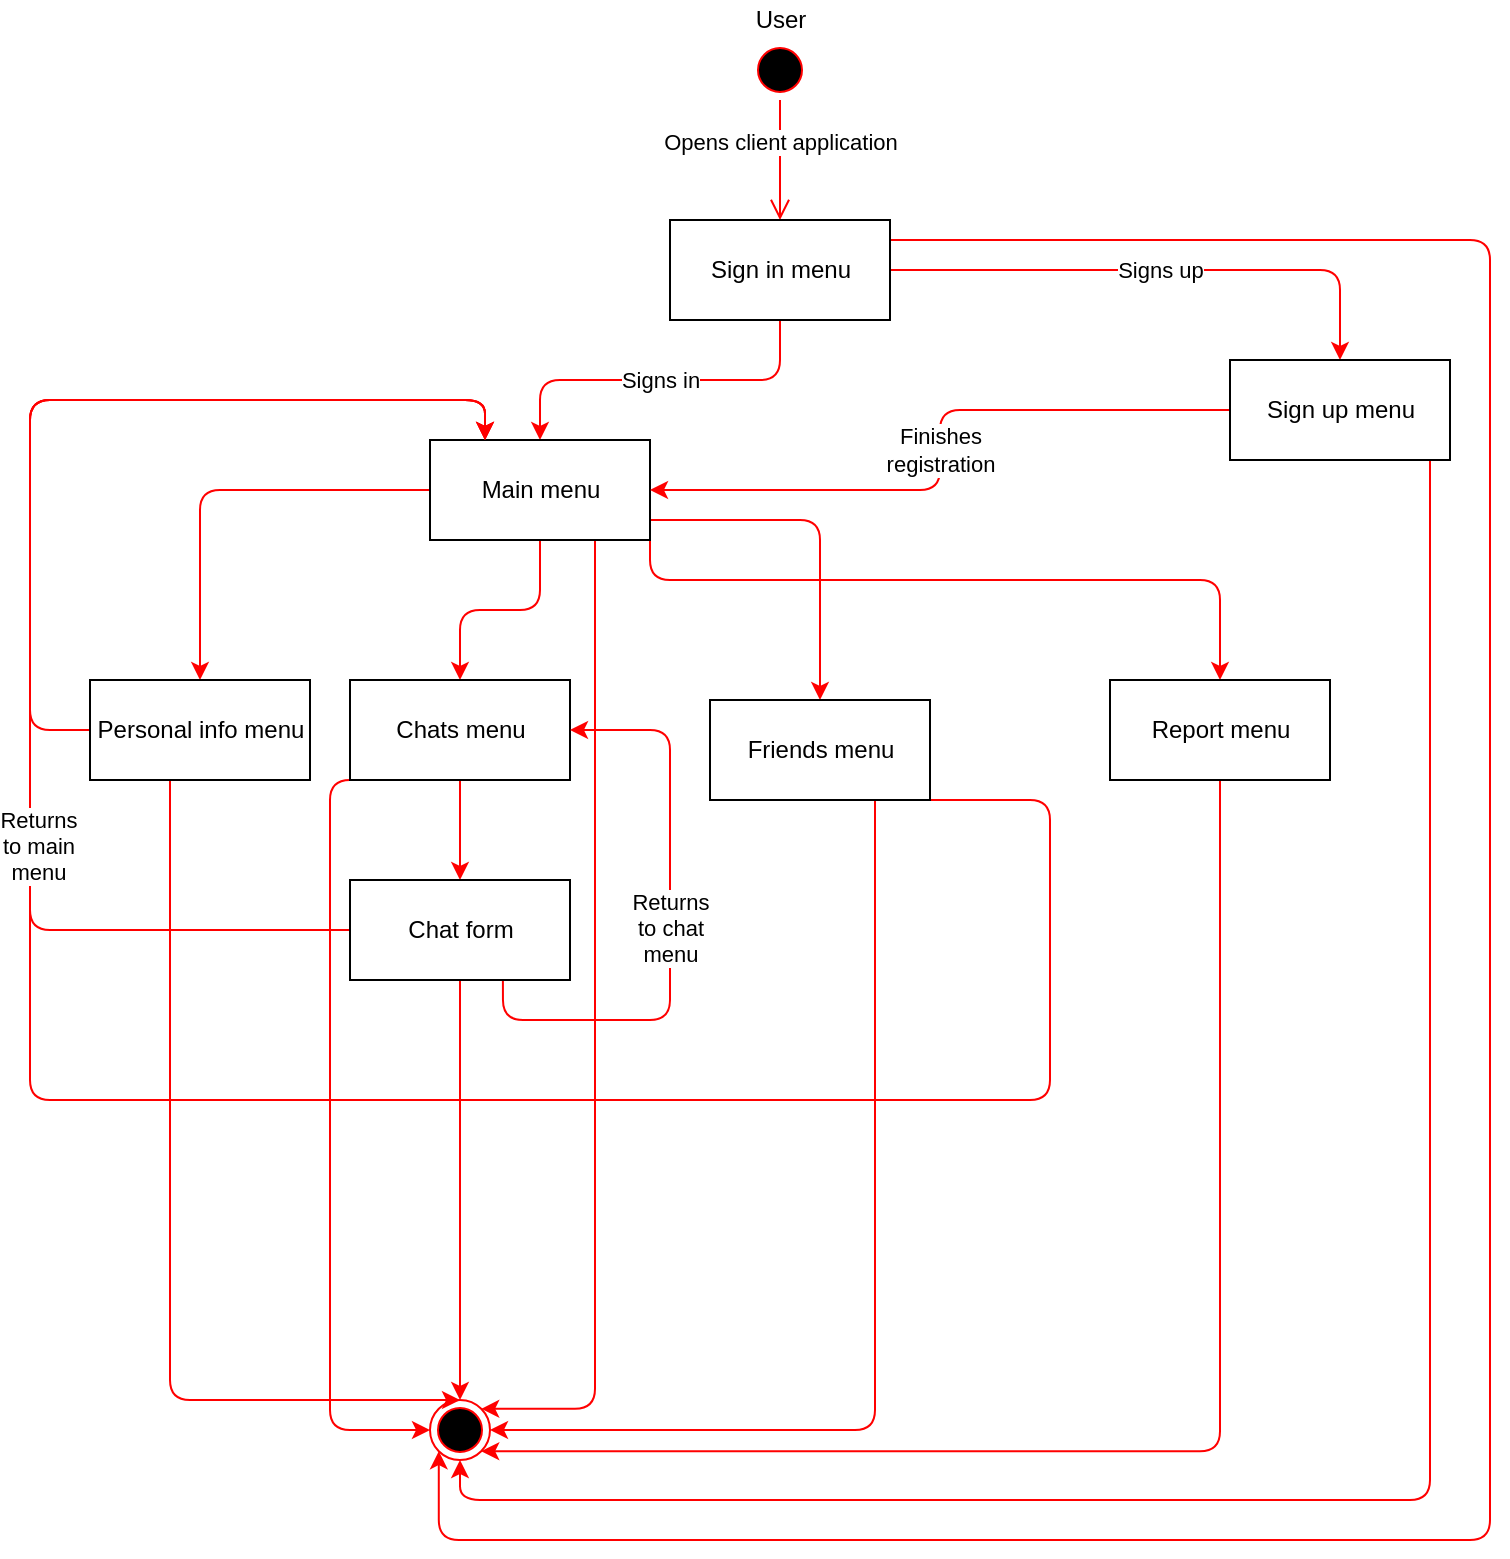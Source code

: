 <mxfile version="14.3.0" type="device"><diagram id="gvZev0ArGHIfl_GyDiCA" name="Страница 1"><mxGraphModel dx="813" dy="483" grid="1" gridSize="10" guides="1" tooltips="1" connect="1" arrows="1" fold="1" page="1" pageScale="1" pageWidth="827" pageHeight="1169" math="0" shadow="0"><root><mxCell id="0"/><mxCell id="1" parent="0"/><mxCell id="9EGe9Mkf0UP2s0_SmvTm-3" value="Opens client application" style="edgeStyle=orthogonalEdgeStyle;html=1;verticalAlign=bottom;endArrow=open;endSize=8;strokeColor=#ff0000;entryX=0.5;entryY=0;entryDx=0;entryDy=0;" parent="1" source="9EGe9Mkf0UP2s0_SmvTm-2" target="9EGe9Mkf0UP2s0_SmvTm-7" edge="1"><mxGeometry relative="1" as="geometry"><mxPoint x="435" y="130" as="targetPoint"/></mxGeometry></mxCell><mxCell id="9EGe9Mkf0UP2s0_SmvTm-6" value="" style="group" parent="1" vertex="1" connectable="0"><mxGeometry x="415" y="20" width="40" height="50" as="geometry"/></mxCell><mxCell id="9EGe9Mkf0UP2s0_SmvTm-2" value="" style="ellipse;html=1;shape=startState;fillColor=#000000;strokeColor=#ff0000;" parent="9EGe9Mkf0UP2s0_SmvTm-6" vertex="1"><mxGeometry x="5" y="20" width="30" height="30" as="geometry"/></mxCell><mxCell id="9EGe9Mkf0UP2s0_SmvTm-5" value="User" style="text;html=1;align=center;verticalAlign=middle;resizable=0;points=[];autosize=1;" parent="9EGe9Mkf0UP2s0_SmvTm-6" vertex="1"><mxGeometry width="40" height="20" as="geometry"/></mxCell><mxCell id="9EGe9Mkf0UP2s0_SmvTm-16" value="Signs in" style="edgeStyle=orthogonalEdgeStyle;rounded=1;orthogonalLoop=1;jettySize=auto;html=1;entryX=0.5;entryY=0;entryDx=0;entryDy=0;strokeColor=#FF0000;exitX=0.5;exitY=1;exitDx=0;exitDy=0;" parent="1" source="9EGe9Mkf0UP2s0_SmvTm-7" target="9EGe9Mkf0UP2s0_SmvTm-8" edge="1"><mxGeometry relative="1" as="geometry"/></mxCell><mxCell id="9EGe9Mkf0UP2s0_SmvTm-17" value="Signs up" style="edgeStyle=orthogonalEdgeStyle;rounded=1;orthogonalLoop=1;jettySize=auto;html=1;entryX=0.5;entryY=0;entryDx=0;entryDy=0;strokeColor=#FF0000;" parent="1" source="9EGe9Mkf0UP2s0_SmvTm-7" target="9EGe9Mkf0UP2s0_SmvTm-13" edge="1"><mxGeometry relative="1" as="geometry"/></mxCell><mxCell id="9EGe9Mkf0UP2s0_SmvTm-41" style="edgeStyle=orthogonalEdgeStyle;rounded=1;orthogonalLoop=1;jettySize=auto;html=1;entryX=0;entryY=1;entryDx=0;entryDy=0;strokeColor=#FF0000;" parent="1" source="9EGe9Mkf0UP2s0_SmvTm-7" target="9EGe9Mkf0UP2s0_SmvTm-34" edge="1"><mxGeometry relative="1" as="geometry"><Array as="points"><mxPoint x="790" y="140"/><mxPoint x="790" y="790"/><mxPoint x="264" y="790"/></Array></mxGeometry></mxCell><mxCell id="9EGe9Mkf0UP2s0_SmvTm-7" value="Sign in menu" style="html=1;" parent="1" vertex="1"><mxGeometry x="380" y="130" width="110" height="50" as="geometry"/></mxCell><mxCell id="9EGe9Mkf0UP2s0_SmvTm-20" value="" style="edgeStyle=orthogonalEdgeStyle;rounded=1;orthogonalLoop=1;jettySize=auto;html=1;entryX=0.5;entryY=0;entryDx=0;entryDy=0;strokeColor=#FF0000;" parent="1" source="9EGe9Mkf0UP2s0_SmvTm-8" target="9EGe9Mkf0UP2s0_SmvTm-19" edge="1"><mxGeometry relative="1" as="geometry"/></mxCell><mxCell id="9EGe9Mkf0UP2s0_SmvTm-22" value="" style="edgeStyle=orthogonalEdgeStyle;rounded=1;orthogonalLoop=1;jettySize=auto;html=1;entryX=0.5;entryY=0;entryDx=0;entryDy=0;strokeColor=#FF0000;" parent="1" source="9EGe9Mkf0UP2s0_SmvTm-8" target="9EGe9Mkf0UP2s0_SmvTm-21" edge="1"><mxGeometry relative="1" as="geometry"/></mxCell><mxCell id="9EGe9Mkf0UP2s0_SmvTm-24" style="edgeStyle=orthogonalEdgeStyle;rounded=1;orthogonalLoop=1;jettySize=auto;html=1;entryX=0.5;entryY=0;entryDx=0;entryDy=0;strokeColor=#FF0000;" parent="1" source="9EGe9Mkf0UP2s0_SmvTm-8" target="9EGe9Mkf0UP2s0_SmvTm-23" edge="1"><mxGeometry relative="1" as="geometry"><Array as="points"><mxPoint x="455" y="280"/></Array></mxGeometry></mxCell><mxCell id="9EGe9Mkf0UP2s0_SmvTm-39" style="edgeStyle=orthogonalEdgeStyle;rounded=1;orthogonalLoop=1;jettySize=auto;html=1;exitX=0.75;exitY=1;exitDx=0;exitDy=0;entryX=1;entryY=0;entryDx=0;entryDy=0;strokeColor=#FF0000;" parent="1" source="9EGe9Mkf0UP2s0_SmvTm-8" target="9EGe9Mkf0UP2s0_SmvTm-34" edge="1"><mxGeometry relative="1" as="geometry"><Array as="points"><mxPoint x="343" y="724"/></Array></mxGeometry></mxCell><mxCell id="VjMzktWvz9lo3pXzCSnI-2" style="edgeStyle=orthogonalEdgeStyle;rounded=1;orthogonalLoop=1;jettySize=auto;html=1;entryX=0.5;entryY=0;entryDx=0;entryDy=0;strokeColor=#FF0000;exitX=1;exitY=1;exitDx=0;exitDy=0;" parent="1" source="9EGe9Mkf0UP2s0_SmvTm-8" target="VjMzktWvz9lo3pXzCSnI-1" edge="1"><mxGeometry relative="1" as="geometry"><Array as="points"><mxPoint x="370" y="310"/><mxPoint x="655" y="310"/></Array></mxGeometry></mxCell><mxCell id="9EGe9Mkf0UP2s0_SmvTm-8" value="Main menu" style="html=1;" parent="1" vertex="1"><mxGeometry x="260" y="240" width="110" height="50" as="geometry"/></mxCell><mxCell id="9EGe9Mkf0UP2s0_SmvTm-18" value="Finishes&lt;br&gt;registration" style="edgeStyle=orthogonalEdgeStyle;rounded=1;orthogonalLoop=1;jettySize=auto;html=1;strokeColor=#FF0000;" parent="1" source="9EGe9Mkf0UP2s0_SmvTm-13" target="9EGe9Mkf0UP2s0_SmvTm-8" edge="1"><mxGeometry relative="1" as="geometry"/></mxCell><mxCell id="9EGe9Mkf0UP2s0_SmvTm-40" style="edgeStyle=orthogonalEdgeStyle;rounded=1;orthogonalLoop=1;jettySize=auto;html=1;entryX=0.5;entryY=1;entryDx=0;entryDy=0;strokeColor=#FF0000;" parent="1" source="9EGe9Mkf0UP2s0_SmvTm-13" target="9EGe9Mkf0UP2s0_SmvTm-34" edge="1"><mxGeometry relative="1" as="geometry"><Array as="points"><mxPoint x="760" y="770"/><mxPoint x="275" y="770"/></Array></mxGeometry></mxCell><mxCell id="9EGe9Mkf0UP2s0_SmvTm-13" value="Sign up menu" style="html=1;" parent="1" vertex="1"><mxGeometry x="660" y="200" width="110" height="50" as="geometry"/></mxCell><mxCell id="9EGe9Mkf0UP2s0_SmvTm-29" style="edgeStyle=orthogonalEdgeStyle;rounded=1;orthogonalLoop=1;jettySize=auto;html=1;entryX=0.25;entryY=0;entryDx=0;entryDy=0;strokeColor=#FF0000;" parent="1" source="9EGe9Mkf0UP2s0_SmvTm-19" target="9EGe9Mkf0UP2s0_SmvTm-8" edge="1"><mxGeometry relative="1" as="geometry"><Array as="points"><mxPoint x="60" y="385"/><mxPoint x="60" y="220"/><mxPoint x="288" y="220"/></Array></mxGeometry></mxCell><mxCell id="9EGe9Mkf0UP2s0_SmvTm-35" style="edgeStyle=orthogonalEdgeStyle;rounded=1;orthogonalLoop=1;jettySize=auto;html=1;entryX=0.5;entryY=0;entryDx=0;entryDy=0;strokeColor=#FF0000;" parent="1" source="9EGe9Mkf0UP2s0_SmvTm-19" target="9EGe9Mkf0UP2s0_SmvTm-34" edge="1"><mxGeometry relative="1" as="geometry"><Array as="points"><mxPoint x="130" y="720"/></Array></mxGeometry></mxCell><mxCell id="9EGe9Mkf0UP2s0_SmvTm-19" value="Personal info menu" style="html=1;" parent="1" vertex="1"><mxGeometry x="90" y="360" width="110" height="50" as="geometry"/></mxCell><mxCell id="9EGe9Mkf0UP2s0_SmvTm-26" style="edgeStyle=orthogonalEdgeStyle;rounded=1;orthogonalLoop=1;jettySize=auto;html=1;entryX=0.5;entryY=0;entryDx=0;entryDy=0;strokeColor=#FF0000;" parent="1" source="9EGe9Mkf0UP2s0_SmvTm-21" target="9EGe9Mkf0UP2s0_SmvTm-25" edge="1"><mxGeometry relative="1" as="geometry"/></mxCell><mxCell id="9EGe9Mkf0UP2s0_SmvTm-37" style="edgeStyle=orthogonalEdgeStyle;rounded=1;orthogonalLoop=1;jettySize=auto;html=1;exitX=0.25;exitY=1;exitDx=0;exitDy=0;entryX=0;entryY=0.5;entryDx=0;entryDy=0;strokeColor=#FF0000;" parent="1" source="9EGe9Mkf0UP2s0_SmvTm-21" target="9EGe9Mkf0UP2s0_SmvTm-34" edge="1"><mxGeometry relative="1" as="geometry"><Array as="points"><mxPoint x="210" y="410"/><mxPoint x="210" y="735"/></Array></mxGeometry></mxCell><mxCell id="9EGe9Mkf0UP2s0_SmvTm-21" value="Chats menu" style="html=1;" parent="1" vertex="1"><mxGeometry x="220" y="360" width="110" height="50" as="geometry"/></mxCell><mxCell id="9EGe9Mkf0UP2s0_SmvTm-31" style="edgeStyle=orthogonalEdgeStyle;rounded=1;orthogonalLoop=1;jettySize=auto;html=1;entryX=0.25;entryY=0;entryDx=0;entryDy=0;strokeColor=#FF0000;exitX=1;exitY=1;exitDx=0;exitDy=0;" parent="1" source="9EGe9Mkf0UP2s0_SmvTm-23" target="9EGe9Mkf0UP2s0_SmvTm-8" edge="1"><mxGeometry relative="1" as="geometry"><Array as="points"><mxPoint x="570" y="570"/><mxPoint x="60" y="570"/><mxPoint x="60" y="220"/><mxPoint x="288" y="220"/></Array></mxGeometry></mxCell><mxCell id="9EGe9Mkf0UP2s0_SmvTm-38" style="edgeStyle=orthogonalEdgeStyle;rounded=1;orthogonalLoop=1;jettySize=auto;html=1;exitX=0.75;exitY=1;exitDx=0;exitDy=0;entryX=1;entryY=0.5;entryDx=0;entryDy=0;strokeColor=#FF0000;" parent="1" source="9EGe9Mkf0UP2s0_SmvTm-23" target="9EGe9Mkf0UP2s0_SmvTm-34" edge="1"><mxGeometry relative="1" as="geometry"/></mxCell><mxCell id="9EGe9Mkf0UP2s0_SmvTm-23" value="Friends menu" style="html=1;" parent="1" vertex="1"><mxGeometry x="400" y="370" width="110" height="50" as="geometry"/></mxCell><mxCell id="9EGe9Mkf0UP2s0_SmvTm-28" value="Returns&lt;br&gt;to chat&lt;br&gt;menu" style="edgeStyle=orthogonalEdgeStyle;rounded=1;orthogonalLoop=1;jettySize=auto;html=1;entryX=1;entryY=0.5;entryDx=0;entryDy=0;strokeColor=#FF0000;exitX=0.695;exitY=1;exitDx=0;exitDy=0;exitPerimeter=0;" parent="1" source="9EGe9Mkf0UP2s0_SmvTm-25" target="9EGe9Mkf0UP2s0_SmvTm-21" edge="1"><mxGeometry relative="1" as="geometry"><Array as="points"><mxPoint x="297" y="530"/><mxPoint x="380" y="530"/><mxPoint x="380" y="385"/></Array></mxGeometry></mxCell><mxCell id="9EGe9Mkf0UP2s0_SmvTm-30" style="edgeStyle=orthogonalEdgeStyle;rounded=1;orthogonalLoop=1;jettySize=auto;html=1;entryX=0.25;entryY=0;entryDx=0;entryDy=0;strokeColor=#FF0000;" parent="1" source="9EGe9Mkf0UP2s0_SmvTm-25" target="9EGe9Mkf0UP2s0_SmvTm-8" edge="1"><mxGeometry relative="1" as="geometry"><Array as="points"><mxPoint x="60" y="485"/><mxPoint x="60" y="220"/><mxPoint x="288" y="220"/></Array></mxGeometry></mxCell><mxCell id="9EGe9Mkf0UP2s0_SmvTm-32" value="Returns&lt;br&gt;to main&lt;br&gt;menu" style="edgeLabel;html=1;align=center;verticalAlign=middle;resizable=0;points=[];" parent="9EGe9Mkf0UP2s0_SmvTm-30" vertex="1" connectable="0"><mxGeometry x="-0.399" y="-3" relative="1" as="geometry"><mxPoint x="1" as="offset"/></mxGeometry></mxCell><mxCell id="9EGe9Mkf0UP2s0_SmvTm-36" style="edgeStyle=orthogonalEdgeStyle;rounded=1;orthogonalLoop=1;jettySize=auto;html=1;entryX=0.5;entryY=0;entryDx=0;entryDy=0;strokeColor=#FF0000;" parent="1" source="9EGe9Mkf0UP2s0_SmvTm-25" target="9EGe9Mkf0UP2s0_SmvTm-34" edge="1"><mxGeometry relative="1" as="geometry"/></mxCell><mxCell id="9EGe9Mkf0UP2s0_SmvTm-25" value="Chat form" style="html=1;" parent="1" vertex="1"><mxGeometry x="220" y="460" width="110" height="50" as="geometry"/></mxCell><mxCell id="9EGe9Mkf0UP2s0_SmvTm-34" value="" style="ellipse;html=1;shape=endState;fillColor=#000000;strokeColor=#ff0000;" parent="1" vertex="1"><mxGeometry x="260" y="720" width="30" height="30" as="geometry"/></mxCell><mxCell id="VjMzktWvz9lo3pXzCSnI-3" style="edgeStyle=orthogonalEdgeStyle;rounded=1;orthogonalLoop=1;jettySize=auto;html=1;entryX=1;entryY=1;entryDx=0;entryDy=0;strokeColor=#FF0000;" parent="1" source="VjMzktWvz9lo3pXzCSnI-1" target="9EGe9Mkf0UP2s0_SmvTm-34" edge="1"><mxGeometry relative="1" as="geometry"><Array as="points"><mxPoint x="655" y="746"/></Array></mxGeometry></mxCell><mxCell id="VjMzktWvz9lo3pXzCSnI-1" value="Report menu" style="html=1;" parent="1" vertex="1"><mxGeometry x="600" y="360" width="110" height="50" as="geometry"/></mxCell></root></mxGraphModel></diagram></mxfile>